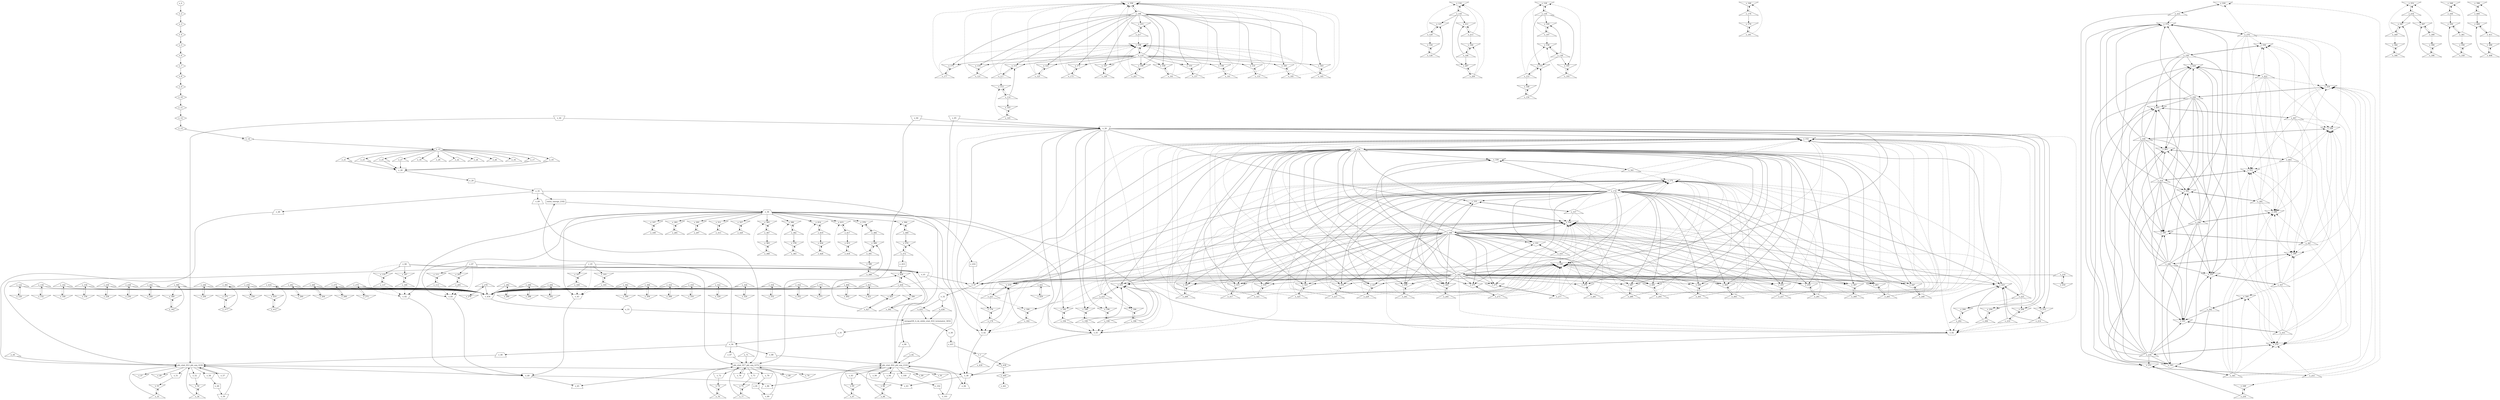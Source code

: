 digraph control_path {
  e_0: entry_node : n ;
  e_1 [shape = invtriangle];
  e_2 [shape = diamond];
  e_3 [shape = diamond];
  e_4 [shape = diamond];
  e_5 [shape = diamond];
  e_6 [shape = diamond];
  e_7 [shape = diamond];
  e_8 [shape = diamond];
  e_9 [shape = diamond];
  e_10 [shape = diamond];
  e_11 [shape = diamond];
  e_12 [shape = diamond];
  e_13 [shape = diamond];
  e_14 [shape = diamond];
  e_15 [shape = diamond];
  e_16 [shape = triangle];
  e_17 [shape = triangle];
  e_18 [shape = triangle];
  e_19 [shape = triangle];
  e_20 [shape = triangle];
  e_21 [shape = triangle];
  e_22 [shape = triangle];
  e_23 [shape = triangle];
  e_24 [shape = triangle];
  e_25 [shape = triangle];
  e_26 [shape = triangle];
  e_27 [shape = triangle];
  e_28 [shape = invtrapezium];
  e_29 [shape = dot];
  e_30 [shape = circle];
  e_31 [shape = circle];
  e_32 [shape = circle];
  e_33 [shape = circle];
  e_34 [shape = trapezium];
  e_35 [shape = trapezium];
  e_36 [shape = trapezium];
  e_37 [shape = invtriangle];
  e_38 [shape = invtrapezium];
  e_39 [shape = invtrapezium];
  e_40 [shape = invtrapezium];
  e_41 [shape = invtrapezium];
  e_42 [shape = invtrapezium];
  e_43 [shape = invtrapezium];
  e_44 [shape = invtrapezium];
  e_45 [shape = trapezium];
  e_46 [shape = trapezium];
  e_47 [shape = invtriangle];
  e_48 [shape = trapezium];
  e_49 [shape = invtriangle];
  e_50 [shape = triangle];
  e_51 [shape = invtrapezium];
  e_52 [shape = invtrapezium];
  e_53 [shape = invtriangle];
  e_54 [shape = invtriangle];
  e_55 [shape = triangle];
  e_56 [shape = triangle];
  e_57 [shape = invtrapezium];
  e_58 [shape = invtrapezium];
  e_59 [shape = invtrapezium];
  e_60 [shape = dot];
  e_61 [shape = invtrapezium];
  e_62 [shape = invtrapezium];
  e_63 [shape = trapezium];
  e_64 [shape = invtrapezium];
  e_65 [shape = trapezium];
  e_66 [shape = trapezium];
  e_67 [shape = trapezium];
  e_68 [shape = invtriangle];
  e_69 [shape = trapezium];
  e_70 [shape = invtriangle];
  e_71 [shape = triangle];
  e_72 [shape = invtrapezium];
  e_73 [shape = invtrapezium];
  e_74 [shape = invtriangle];
  e_75 [shape = invtriangle];
  e_76 [shape = triangle];
  e_77 [shape = triangle];
  e_78 [shape = invtrapezium];
  e_79 [shape = invtrapezium];
  e_80 [shape = invtrapezium];
  e_81 [shape = dot];
  e_82 [shape = invtrapezium];
  e_83 [shape = invtrapezium];
  e_84 [shape = trapezium];
  e_85 [shape = invtrapezium];
  e_86 [shape = trapezium];
  e_87 [shape = trapezium];
  e_88 [shape = trapezium];
  e_89 [shape = invtriangle];
  e_90 [shape = trapezium];
  e_91 [shape = invtriangle];
  e_92 [shape = triangle];
  e_93 [shape = invtrapezium];
  e_94 [shape = invtrapezium];
  e_95 [shape = invtriangle];
  e_96 [shape = invtriangle];
  e_97 [shape = triangle];
  e_98 [shape = triangle];
  e_99 [shape = invtrapezium];
  e_100 [shape = invtrapezium];
  e_101 [shape = invtrapezium];
  e_102 [shape = dot];
  e_103 [shape = invtriangle];
  e_104 [shape = invtriangle];
  e_105 [shape = triangle];
  e_106 [shape = triangle];
  e_107 [shape = invtriangle];
  e_108 [shape = invtriangle];
  e_109 [shape = triangle];
  e_110 [shape = triangle];
  e_111 [shape = invtriangle];
  e_112 [shape = invtriangle];
  e_113 [shape = triangle];
  e_114 [shape = triangle];
  e_115 [shape = invtriangle];
  e_116 [shape = invtriangle];
  e_117 [shape = triangle];
  e_118 [shape = triangle];
  e_119 [shape = invtriangle];
  e_120 [shape = invtriangle];
  e_121 [shape = triangle];
  e_122 [shape = triangle];
  e_123 [shape = invtriangle];
  e_124 [shape = invtriangle];
  e_125 [shape = triangle];
  e_126 [shape = triangle];
  e_127 [shape = invtriangle];
  e_128 [shape = invtriangle];
  e_129 [shape = triangle];
  e_130 [shape = triangle];
  e_131 [shape = invtriangle];
  e_132 [shape = invtriangle];
  e_133 [shape = triangle];
  e_134 [shape = triangle];
  e_135 [shape = invtriangle];
  e_136 [shape = invtriangle];
  e_137 [shape = triangle];
  e_138 [shape = triangle];
  e_139 [shape = invtriangle];
  e_140 [shape = invtriangle];
  e_141 [shape = triangle];
  e_142 [shape = triangle];
  e_143 [shape = invtriangle];
  e_144 [shape = invtriangle];
  e_145 [shape = triangle];
  e_146 [shape = triangle];
  e_147 [shape = invtriangle];
  e_148 [shape = invtriangle];
  e_149 [shape = triangle];
  e_150 [shape = triangle];
  e_151 [shape = invtriangle];
  e_152 [shape = invtriangle];
  e_153 [shape = triangle];
  e_154 [shape = triangle];
  e_155 [shape = invtriangle];
  e_156 [shape = invtriangle];
  e_157 [shape = triangle];
  e_158 [shape = triangle];
  e_159 [shape = invtriangle];
  e_160 [shape = invtriangle];
  e_161 [shape = triangle];
  e_162 [shape = triangle];
  e_163 [shape = invtriangle];
  e_164 [shape = invtriangle];
  e_165 [shape = triangle];
  e_166 [shape = triangle];
  e_167 [shape = invtriangle];
  e_168 [shape = invtriangle];
  e_169 [shape = triangle];
  e_170 [shape = triangle];
  e_171 [shape = invtriangle];
  e_172 [shape = invtriangle];
  e_173 [shape = triangle];
  e_174 [shape = triangle];
  e_175 [shape = invtriangle];
  e_176 [shape = invtriangle];
  e_177 [shape = triangle];
  e_178 [shape = triangle];
  e_179 [shape = invtriangle];
  e_180 [shape = invtriangle];
  e_181 [shape = triangle];
  e_182 [shape = triangle];
  e_183 [shape = invtriangle];
  e_184 [shape = invtriangle];
  e_185 [shape = triangle];
  e_186 [shape = triangle];
  e_187 [shape = invtriangle];
  e_188 [shape = invtriangle];
  e_189 [shape = triangle];
  e_190 [shape = triangle];
  e_191 [shape = invtriangle];
  e_192 [shape = invtriangle];
  e_193 [shape = triangle];
  e_194 [shape = triangle];
  e_195 [shape = invtriangle];
  e_196 [shape = invtriangle];
  e_197 [shape = triangle];
  e_198 [shape = triangle];
  e_199 [shape = invtriangle];
  e_200 [shape = invtriangle];
  e_201 [shape = triangle];
  e_202 [shape = triangle];
  e_203 [shape = invtriangle];
  e_204 [shape = invtriangle];
  e_205 [shape = triangle];
  e_206 [shape = triangle];
  e_207 [shape = invtriangle];
  e_208 [shape = invtriangle];
  e_209 [shape = triangle];
  e_210 [shape = triangle];
  e_211 [shape = invtriangle];
  e_212 [shape = invtriangle];
  e_213 [shape = triangle];
  e_214 [shape = triangle];
  e_215 [shape = invtriangle];
  e_216 [shape = invtriangle];
  e_217 [shape = triangle];
  e_218 [shape = triangle];
  e_219 [shape = invtriangle];
  e_220 [shape = invtriangle];
  e_221 [shape = triangle];
  e_222 [shape = triangle];
  e_223 [shape = invtriangle];
  e_224 [shape = invtriangle];
  e_225 [shape = triangle];
  e_226 [shape = triangle];
  e_227 [shape = invtriangle];
  e_228 [shape = invtriangle];
  e_229 [shape = triangle];
  e_230 [shape = triangle];
  e_231 [shape = invtriangle];
  e_232 [shape = invtriangle];
  e_233 [shape = triangle];
  e_234 [shape = triangle];
  e_235 [shape = invtriangle];
  e_236 [shape = invtriangle];
  e_237 [shape = triangle];
  e_238 [shape = triangle];
  e_239 [shape = invtriangle];
  e_240 [shape = invtriangle];
  e_241 [shape = triangle];
  e_242 [shape = triangle];
  e_243 [shape = invtriangle];
  e_244 [shape = invtriangle];
  e_245 [shape = triangle];
  e_246 [shape = triangle];
  e_247 [shape = invtriangle];
  e_248 [shape = invtriangle];
  e_249 [shape = triangle];
  e_250 [shape = triangle];
  e_251 [shape = invtriangle];
  e_252 [shape = invtriangle];
  e_253 [shape = triangle];
  e_254 [shape = triangle];
  e_255 [shape = invtriangle];
  e_256 [shape = invtriangle];
  e_257 [shape = triangle];
  e_258 [shape = triangle];
  e_259 [shape = invtriangle];
  e_260 [shape = invtriangle];
  e_261 [shape = triangle];
  e_262 [shape = triangle];
  e_263 [shape = invtriangle];
  e_264 [shape = invtriangle];
  e_265 [shape = triangle];
  e_266 [shape = triangle];
  e_267 [shape = invtriangle];
  e_268 [shape = invtriangle];
  e_269 [shape = triangle];
  e_270 [shape = triangle];
  e_271 [shape = invtriangle];
  e_272 [shape = invtriangle];
  e_273 [shape = triangle];
  e_274 [shape = triangle];
  e_275 [shape = invtriangle];
  e_276 [shape = invtriangle];
  e_277 [shape = triangle];
  e_278 [shape = triangle];
  e_279 [shape = invtriangle];
  e_280 [shape = invtriangle];
  e_281 [shape = triangle];
  e_282 [shape = triangle];
  e_283 [shape = invtriangle];
  e_284 [shape = invtriangle];
  e_285 [shape = triangle];
  e_286 [shape = triangle];
  e_287 [shape = invtriangle];
  e_288 [shape = invtriangle];
  e_289 [shape = triangle];
  e_290 [shape = triangle];
  e_291 [shape = invtriangle];
  e_292 [shape = invtriangle];
  e_293 [shape = triangle];
  e_294 [shape = triangle];
  e_295 [shape = invtriangle];
  e_296 [shape = invtriangle];
  e_297 [shape = triangle];
  e_298 [shape = triangle];
  e_299 [shape = invtriangle];
  e_300 [shape = invtriangle];
  e_301 [shape = triangle];
  e_302 [shape = triangle];
  e_303 [shape = invtriangle];
  e_304 [shape = invtriangle];
  e_305 [shape = triangle];
  e_306 [shape = triangle];
  e_307 [shape = invtriangle];
  e_308 [shape = invtriangle];
  e_309 [shape = triangle];
  e_310 [shape = triangle];
  e_311 [shape = invtriangle];
  e_312 [shape = invtriangle];
  e_313 [shape = triangle];
  e_314 [shape = triangle];
  e_315 [shape = invtriangle];
  e_316 [shape = invtriangle];
  e_317 [shape = triangle];
  e_318 [shape = triangle];
  e_319 [shape = invtriangle];
  e_320 [shape = invtriangle];
  e_321 [shape = triangle];
  e_322 [shape = triangle];
  e_323 [shape = invtriangle];
  e_324 [shape = invtriangle];
  e_325 [shape = triangle];
  e_326 [shape = triangle];
  e_327 [shape = invtriangle];
  e_328 [shape = invtriangle];
  e_329 [shape = triangle];
  e_330 [shape = triangle];
  e_331 [shape = invtriangle];
  e_332 [shape = invtriangle];
  e_333 [shape = triangle];
  e_334 [shape = triangle];
  e_335 [shape = invtriangle];
  e_336 [shape = invtriangle];
  e_337 [shape = triangle];
  e_338 [shape = triangle];
  e_339 [shape = invtriangle];
  e_340 [shape = invtriangle];
  e_341 [shape = triangle];
  e_342 [shape = triangle];
  e_343 [shape = invtriangle];
  e_344 [shape = invtriangle];
  e_345 [shape = triangle];
  e_346 [shape = triangle];
  e_347 [shape = invtriangle];
  e_348 [shape = invtriangle];
  e_349 [shape = triangle];
  e_350 [shape = triangle];
  e_351 [shape = invtriangle];
  e_352 [shape = invtriangle];
  e_353 [shape = triangle];
  e_354 [shape = triangle];
  e_355 [shape = invtriangle];
  e_356 [shape = invtriangle];
  e_357 [shape = triangle];
  e_358 [shape = triangle];
  e_359 [shape = invtriangle];
  e_360 [shape = invtriangle];
  e_361 [shape = triangle];
  e_362 [shape = diamond];
  e_363 [shape = invtriangle];
  e_364 [shape = invtriangle];
  e_365 [shape = invtriangle];
  e_366 [shape = triangle];
  e_367 [shape = triangle];
  e_368 [shape = triangle];
  e_369 [shape = triangle];
  e_370 [shape = invtriangle];
  e_371 [shape = invtriangle];
  e_372 [shape = triangle];
  e_373 [shape = triangle];
  e_374 [shape = invtriangle];
  e_375 [shape = invtriangle];
  e_376 [shape = triangle];
  e_377 [shape = diamond];
  e_378 [shape = invtriangle];
  e_379 [shape = invtriangle];
  e_380 [shape = invtriangle];
  e_381 [shape = triangle];
  e_382 [shape = triangle];
  e_383 [shape = triangle];
  e_384 [shape = triangle];
  e_385 [shape = invtriangle];
  e_386 [shape = invtriangle];
  e_387 [shape = triangle];
  e_388 [shape = triangle];
  e_389 [shape = invtriangle];
  e_390 [shape = invtriangle];
  e_391 [shape = triangle];
  e_392 [shape = triangle];
  e_393 [shape = invtriangle];
  e_394 [shape = invtriangle];
  e_395 [shape = triangle];
  e_396 [shape = triangle];
  e_397 [shape = invtriangle];
  e_398 [shape = invtriangle];
  e_399 [shape = triangle];
  e_400 [shape = triangle];
  e_401 [shape = invtriangle];
  e_402 [shape = invtriangle];
  e_403 [shape = triangle];
  e_404 [shape = triangle];
  e_405 [shape = invtriangle];
  e_406 [shape = invtriangle];
  e_407 [shape = triangle];
  e_408 [shape = triangle];
  e_409 [shape = invtriangle];
  e_410 [shape = invtriangle];
  e_411 [shape = triangle];
  e_412 [shape = diamond];
  e_413 [shape = invtriangle];
  e_414 [shape = invtriangle];
  e_415 [shape = invtriangle];
  e_416 [shape = triangle];
  e_417 [shape = triangle];
  e_418 [shape = triangle];
  e_419 [shape = triangle];
  e_420 [shape = invtriangle];
  e_421 [shape = invtriangle];
  e_422 [shape = triangle];
  e_423 [shape = triangle];
  e_424 [shape = invtriangle];
  e_425 [shape = invtriangle];
  e_426 [shape = triangle];
  e_427 [shape = triangle];
  e_428 [shape = invtriangle];
  e_429 [shape = invtriangle];
  e_430 [shape = triangle];
  e_431 [shape = triangle];
  e_432 [shape = dot];
  e_433 [shape = dot];
  e_434 [shape = invtrapezium];
  e_435 [shape = triangle];
  e_436 [shape = triangle];
  e_437 [shape = dot];
  e_438 [shape = diamond];
  e_439 [shape = triangle];
  e_440 [shape = diamond];
  e_441: exit_node : s ;
  e_437 -> e_1;
  e_0 -> e_2;
  e_2 -> e_3;
  e_3 -> e_4;
  e_4 -> e_5;
  e_5 -> e_6;
  e_6 -> e_7;
  e_7 -> e_8;
  e_8 -> e_9;
  e_9 -> e_10;
  e_10 -> e_11;
  e_11 -> e_12;
  e_12 -> e_13;
  e_13 -> e_14;
  e_14 -> e_15;
  e_15 -> e_16;
  e_15 -> e_17;
  e_15 -> e_18;
  e_15 -> e_19;
  e_15 -> e_20;
  e_15 -> e_21;
  e_15 -> e_22;
  e_15 -> e_23;
  e_15 -> e_24;
  e_15 -> e_25;
  e_15 -> e_26;
  e_15 -> e_27;
  e_17 -> e_28;
  e_19 -> e_28;
  e_21 -> e_28;
  e_23 -> e_28;
  e_25 -> e_28;
  e_27 -> e_28;
  e_28 -> e_29;
  e_37 -> e_32;
  e_434 -> e_33;
  e_31 -> e_34;
  e_29 -> e_35;
  e_154 -> e_37;
  e_41 -> e_37;
  e_162 -> e_37;
  e_166 -> e_37;
  e_218 -> e_37;
  e_432 -> e_37;
  e_42 -> e_38;
  e_61 -> e_38;
  e_82 -> e_38;
  e_41 -> e_38[style = dashed];
  e_44 -> e_39;
  e_64 -> e_39;
  e_85 -> e_39;
  e_43 -> e_40;
  e_62 -> e_40;
  e_83 -> e_40;
  e_45 -> e_41;
  e_66 -> e_41;
  e_87 -> e_41;
  e_36 -> e_42;
  e_154 -> e_42[style = dashed];
  e_39 -> e_42[style = dashed];
  e_162 -> e_42[style = dashed];
  e_166 -> e_42[style = dashed];
  e_178 -> e_42[style = dashed];
  e_182 -> e_42[style = dashed];
  e_36 -> e_43;
  e_45 -> e_43[style = dashed];
  e_105 -> e_43[style = dashed];
  e_169 -> e_43[style = dashed];
  e_34 -> e_46;
  e_35 -> e_48;
  e_51 -> e_53;
  e_55 -> e_53[style = dashed];
  e_52 -> e_54;
  e_56 -> e_54[style = dashed];
  e_53 -> e_55;
  e_54 -> e_56;
  e_60 -> e_59;
  e_58 -> e_60;
  e_36 -> e_61;
  e_154 -> e_61[style = dashed];
  e_39 -> e_61[style = dashed];
  e_162 -> e_61[style = dashed];
  e_166 -> e_61[style = dashed];
  e_186 -> e_61[style = dashed];
  e_190 -> e_61[style = dashed];
  e_194 -> e_61[style = dashed];
  e_198 -> e_61[style = dashed];
  e_36 -> e_62;
  e_137 -> e_62[style = dashed];
  e_66 -> e_62[style = dashed];
  e_189 -> e_62[style = dashed];
  e_38 -> e_63;
  e_40 -> e_65;
  e_34 -> e_67;
  e_35 -> e_69;
  e_72 -> e_74;
  e_76 -> e_74[style = dashed];
  e_73 -> e_75;
  e_77 -> e_75[style = dashed];
  e_74 -> e_76;
  e_75 -> e_77;
  e_81 -> e_80;
  e_79 -> e_81;
  e_36 -> e_82;
  e_154 -> e_82[style = dashed];
  e_39 -> e_82[style = dashed];
  e_162 -> e_82[style = dashed];
  e_166 -> e_82[style = dashed];
  e_202 -> e_82[style = dashed];
  e_206 -> e_82[style = dashed];
  e_210 -> e_82[style = dashed];
  e_214 -> e_82[style = dashed];
  e_36 -> e_83;
  e_87 -> e_83[style = dashed];
  e_113 -> e_83[style = dashed];
  e_205 -> e_83[style = dashed];
  e_38 -> e_84;
  e_40 -> e_86;
  e_34 -> e_88;
  e_35 -> e_90;
  e_93 -> e_95;
  e_97 -> e_95[style = dashed];
  e_94 -> e_96;
  e_98 -> e_96[style = dashed];
  e_95 -> e_97;
  e_96 -> e_98;
  e_102 -> e_101;
  e_100 -> e_102;
  e_45 -> e_103;
  e_105 -> e_103[style = dashed];
  e_141 -> e_104[style = dashed];
  e_133 -> e_104[style = dashed];
  e_149 -> e_104[style = dashed];
  e_106 -> e_104[style = dashed];
  e_117 -> e_104[style = dashed];
  e_121 -> e_104[style = dashed];
  e_125 -> e_104[style = dashed];
  e_157 -> e_104[style = dashed];
  e_161 -> e_104[style = dashed];
  e_165 -> e_104[style = dashed];
  e_173 -> e_104[style = dashed];
  e_177 -> e_104[style = dashed];
  e_185 -> e_104[style = dashed];
  e_201 -> e_104[style = dashed];
  e_217 -> e_104[style = dashed];
  e_103 -> e_105;
  e_104 -> e_106;
  e_36 -> e_107;
  e_109 -> e_107[style = dashed];
  e_141 -> e_108[style = dashed];
  e_133 -> e_108[style = dashed];
  e_149 -> e_108[style = dashed];
  e_110 -> e_108[style = dashed];
  e_117 -> e_108[style = dashed];
  e_121 -> e_108[style = dashed];
  e_125 -> e_108[style = dashed];
  e_157 -> e_108[style = dashed];
  e_161 -> e_108[style = dashed];
  e_165 -> e_108[style = dashed];
  e_173 -> e_108[style = dashed];
  e_177 -> e_108[style = dashed];
  e_185 -> e_108[style = dashed];
  e_201 -> e_108[style = dashed];
  e_217 -> e_108[style = dashed];
  e_107 -> e_109;
  e_108 -> e_110;
  e_87 -> e_111;
  e_113 -> e_111[style = dashed];
  e_145 -> e_112[style = dashed];
  e_114 -> e_112[style = dashed];
  e_117 -> e_112[style = dashed];
  e_111 -> e_113;
  e_112 -> e_114;
  e_106 -> e_115;
  e_110 -> e_115;
  e_114 -> e_115;
  e_117 -> e_115[style = dashed];
  e_118 -> e_116[style = dashed];
  e_129 -> e_116[style = dashed];
  e_209 -> e_116[style = dashed];
  e_213 -> e_116[style = dashed];
  e_115 -> e_117;
  e_116 -> e_118;
  e_106 -> e_119;
  e_110 -> e_119;
  e_121 -> e_119[style = dashed];
  e_122 -> e_120[style = dashed];
  e_119 -> e_121;
  e_120 -> e_122;
  e_106 -> e_123;
  e_110 -> e_123;
  e_125 -> e_123[style = dashed];
  e_126 -> e_124[style = dashed];
  e_129 -> e_124[style = dashed];
  e_123 -> e_125;
  e_124 -> e_126;
  e_118 -> e_127;
  e_126 -> e_127;
  e_129 -> e_127[style = dashed];
  e_153 -> e_128[style = dashed];
  e_130 -> e_128[style = dashed];
  e_193 -> e_128[style = dashed];
  e_197 -> e_128[style = dashed];
  e_127 -> e_129;
  e_128 -> e_130;
  e_106 -> e_131;
  e_110 -> e_131;
  e_133 -> e_131[style = dashed];
  e_134 -> e_132[style = dashed];
  e_131 -> e_133;
  e_132 -> e_134;
  e_66 -> e_135;
  e_137 -> e_135[style = dashed];
  e_138 -> e_136[style = dashed];
  e_153 -> e_136[style = dashed];
  e_193 -> e_136[style = dashed];
  e_197 -> e_136[style = dashed];
  e_135 -> e_137;
  e_136 -> e_138;
  e_106 -> e_139;
  e_110 -> e_139;
  e_141 -> e_139[style = dashed];
  e_142 -> e_140[style = dashed];
  e_139 -> e_141;
  e_140 -> e_142;
  e_114 -> e_143;
  e_145 -> e_143[style = dashed];
  e_146 -> e_144[style = dashed];
  e_209 -> e_144[style = dashed];
  e_213 -> e_144[style = dashed];
  e_143 -> e_145;
  e_144 -> e_146;
  e_106 -> e_147;
  e_110 -> e_147;
  e_149 -> e_147[style = dashed];
  e_150 -> e_148[style = dashed];
  e_153 -> e_148[style = dashed];
  e_147 -> e_149;
  e_148 -> e_150;
  e_138 -> e_151;
  e_150 -> e_151;
  e_130 -> e_151;
  e_153 -> e_151[style = dashed];
  e_39 -> e_152;
  e_154 -> e_152[style = dashed];
  e_221 -> e_152[style = dashed];
  e_225 -> e_152[style = dashed];
  e_229 -> e_152[style = dashed];
  e_233 -> e_152[style = dashed];
  e_237 -> e_152[style = dashed];
  e_241 -> e_152[style = dashed];
  e_245 -> e_152[style = dashed];
  e_249 -> e_152[style = dashed];
  e_257 -> e_152[style = dashed];
  e_261 -> e_152[style = dashed];
  e_265 -> e_152[style = dashed];
  e_269 -> e_152[style = dashed];
  e_273 -> e_152[style = dashed];
  e_277 -> e_152[style = dashed];
  e_281 -> e_152[style = dashed];
  e_289 -> e_152[style = dashed];
  e_293 -> e_152[style = dashed];
  e_301 -> e_152[style = dashed];
  e_305 -> e_152[style = dashed];
  e_309 -> e_152[style = dashed];
  e_317 -> e_152[style = dashed];
  e_321 -> e_152[style = dashed];
  e_325 -> e_152[style = dashed];
  e_333 -> e_152[style = dashed];
  e_337 -> e_152[style = dashed];
  e_341 -> e_152[style = dashed];
  e_151 -> e_153;
  e_152 -> e_154;
  e_106 -> e_155;
  e_110 -> e_155;
  e_157 -> e_155[style = dashed];
  e_158 -> e_156[style = dashed];
  e_155 -> e_157;
  e_156 -> e_158;
  e_106 -> e_159;
  e_110 -> e_159;
  e_161 -> e_159[style = dashed];
  e_39 -> e_160;
  e_162 -> e_160[style = dashed];
  e_221 -> e_160[style = dashed];
  e_225 -> e_160[style = dashed];
  e_229 -> e_160[style = dashed];
  e_233 -> e_160[style = dashed];
  e_237 -> e_160[style = dashed];
  e_241 -> e_160[style = dashed];
  e_245 -> e_160[style = dashed];
  e_249 -> e_160[style = dashed];
  e_257 -> e_160[style = dashed];
  e_261 -> e_160[style = dashed];
  e_265 -> e_160[style = dashed];
  e_269 -> e_160[style = dashed];
  e_273 -> e_160[style = dashed];
  e_277 -> e_160[style = dashed];
  e_281 -> e_160[style = dashed];
  e_289 -> e_160[style = dashed];
  e_293 -> e_160[style = dashed];
  e_301 -> e_160[style = dashed];
  e_305 -> e_160[style = dashed];
  e_309 -> e_160[style = dashed];
  e_317 -> e_160[style = dashed];
  e_321 -> e_160[style = dashed];
  e_325 -> e_160[style = dashed];
  e_333 -> e_160[style = dashed];
  e_337 -> e_160[style = dashed];
  e_341 -> e_160[style = dashed];
  e_159 -> e_161;
  e_160 -> e_162;
  e_106 -> e_163;
  e_110 -> e_163;
  e_165 -> e_163[style = dashed];
  e_39 -> e_164;
  e_166 -> e_164[style = dashed];
  e_221 -> e_164[style = dashed];
  e_225 -> e_164[style = dashed];
  e_229 -> e_164[style = dashed];
  e_233 -> e_164[style = dashed];
  e_237 -> e_164[style = dashed];
  e_241 -> e_164[style = dashed];
  e_245 -> e_164[style = dashed];
  e_249 -> e_164[style = dashed];
  e_257 -> e_164[style = dashed];
  e_261 -> e_164[style = dashed];
  e_265 -> e_164[style = dashed];
  e_269 -> e_164[style = dashed];
  e_273 -> e_164[style = dashed];
  e_277 -> e_164[style = dashed];
  e_281 -> e_164[style = dashed];
  e_289 -> e_164[style = dashed];
  e_293 -> e_164[style = dashed];
  e_301 -> e_164[style = dashed];
  e_305 -> e_164[style = dashed];
  e_309 -> e_164[style = dashed];
  e_317 -> e_164[style = dashed];
  e_321 -> e_164[style = dashed];
  e_325 -> e_164[style = dashed];
  e_333 -> e_164[style = dashed];
  e_337 -> e_164[style = dashed];
  e_341 -> e_164[style = dashed];
  e_163 -> e_165;
  e_164 -> e_166;
  e_45 -> e_167;
  e_169 -> e_167[style = dashed];
  e_170 -> e_168[style = dashed];
  e_181 -> e_168[style = dashed];
  e_167 -> e_169;
  e_168 -> e_170;
  e_106 -> e_171;
  e_110 -> e_171;
  e_173 -> e_171[style = dashed];
  e_174 -> e_172[style = dashed];
  e_221 -> e_172[style = dashed];
  e_225 -> e_172[style = dashed];
  e_229 -> e_172[style = dashed];
  e_233 -> e_172[style = dashed];
  e_237 -> e_172[style = dashed];
  e_241 -> e_172[style = dashed];
  e_245 -> e_172[style = dashed];
  e_249 -> e_172[style = dashed];
  e_257 -> e_172[style = dashed];
  e_261 -> e_172[style = dashed];
  e_265 -> e_172[style = dashed];
  e_269 -> e_172[style = dashed];
  e_273 -> e_172[style = dashed];
  e_277 -> e_172[style = dashed];
  e_281 -> e_172[style = dashed];
  e_289 -> e_172[style = dashed];
  e_293 -> e_172[style = dashed];
  e_301 -> e_172[style = dashed];
  e_305 -> e_172[style = dashed];
  e_309 -> e_172[style = dashed];
  e_317 -> e_172[style = dashed];
  e_321 -> e_172[style = dashed];
  e_325 -> e_172[style = dashed];
  e_333 -> e_172[style = dashed];
  e_337 -> e_172[style = dashed];
  e_341 -> e_172[style = dashed];
  e_171 -> e_173;
  e_172 -> e_174;
  e_106 -> e_175;
  e_110 -> e_175;
  e_177 -> e_175[style = dashed];
  e_39 -> e_176;
  e_178 -> e_176[style = dashed];
  e_221 -> e_176[style = dashed];
  e_175 -> e_177;
  e_176 -> e_178;
  e_170 -> e_179;
  e_181 -> e_179[style = dashed];
  e_39 -> e_180;
  e_182 -> e_180[style = dashed];
  e_221 -> e_180[style = dashed];
  e_179 -> e_181;
  e_180 -> e_182;
  e_106 -> e_183;
  e_110 -> e_183;
  e_185 -> e_183[style = dashed];
  e_39 -> e_184;
  e_186 -> e_184[style = dashed];
  e_233 -> e_184[style = dashed];
  e_183 -> e_185;
  e_184 -> e_186;
  e_66 -> e_187;
  e_189 -> e_187[style = dashed];
  e_39 -> e_188;
  e_190 -> e_188[style = dashed];
  e_233 -> e_188[style = dashed];
  e_187 -> e_189;
  e_188 -> e_190;
  e_138 -> e_191;
  e_130 -> e_191;
  e_193 -> e_191[style = dashed];
  e_39 -> e_192;
  e_194 -> e_192[style = dashed];
  e_233 -> e_192[style = dashed];
  e_191 -> e_193;
  e_192 -> e_194;
  e_138 -> e_195;
  e_130 -> e_195;
  e_197 -> e_195[style = dashed];
  e_39 -> e_196;
  e_198 -> e_196[style = dashed];
  e_233 -> e_196[style = dashed];
  e_195 -> e_197;
  e_196 -> e_198;
  e_106 -> e_199;
  e_110 -> e_199;
  e_201 -> e_199[style = dashed];
  e_39 -> e_200;
  e_202 -> e_200[style = dashed];
  e_225 -> e_200[style = dashed];
  e_199 -> e_201;
  e_200 -> e_202;
  e_87 -> e_203;
  e_205 -> e_203[style = dashed];
  e_39 -> e_204;
  e_206 -> e_204[style = dashed];
  e_225 -> e_204[style = dashed];
  e_203 -> e_205;
  e_204 -> e_206;
  e_146 -> e_207;
  e_118 -> e_207;
  e_209 -> e_207[style = dashed];
  e_39 -> e_208;
  e_210 -> e_208[style = dashed];
  e_225 -> e_208[style = dashed];
  e_207 -> e_209;
  e_208 -> e_210;
  e_146 -> e_211;
  e_118 -> e_211;
  e_213 -> e_211[style = dashed];
  e_39 -> e_212;
  e_214 -> e_212[style = dashed];
  e_225 -> e_212[style = dashed];
  e_211 -> e_213;
  e_212 -> e_214;
  e_106 -> e_215;
  e_110 -> e_215;
  e_217 -> e_215[style = dashed];
  e_218 -> e_216[style = dashed];
  e_215 -> e_217;
  e_216 -> e_218;
  e_154 -> e_219;
  e_162 -> e_219;
  e_166 -> e_219;
  e_174 -> e_219;
  e_178 -> e_219;
  e_182 -> e_219;
  e_221 -> e_219[style = dashed];
  e_222 -> e_220[style = dashed];
  e_253 -> e_220[style = dashed];
  e_376 -> e_220[style = dashed];
  e_219 -> e_221;
  e_220 -> e_222;
  e_154 -> e_223;
  e_162 -> e_223;
  e_166 -> e_223;
  e_174 -> e_223;
  e_202 -> e_223;
  e_206 -> e_223;
  e_210 -> e_223;
  e_214 -> e_223;
  e_225 -> e_223[style = dashed];
  e_226 -> e_224[style = dashed];
  e_253 -> e_224[style = dashed];
  e_345 -> e_224[style = dashed];
  e_353 -> e_224[style = dashed];
  e_357 -> e_224[style = dashed];
  e_376 -> e_224[style = dashed];
  e_387 -> e_224[style = dashed];
  e_395 -> e_224[style = dashed];
  e_403 -> e_224[style = dashed];
  e_407 -> e_224[style = dashed];
  e_422 -> e_224[style = dashed];
  e_223 -> e_225;
  e_224 -> e_226;
  e_154 -> e_227;
  e_162 -> e_227;
  e_166 -> e_227;
  e_174 -> e_227;
  e_229 -> e_227[style = dashed];
  e_230 -> e_228[style = dashed];
  e_227 -> e_229;
  e_228 -> e_230;
  e_154 -> e_231;
  e_162 -> e_231;
  e_166 -> e_231;
  e_174 -> e_231;
  e_186 -> e_231;
  e_190 -> e_231;
  e_194 -> e_231;
  e_198 -> e_231;
  e_233 -> e_231[style = dashed];
  e_234 -> e_232[style = dashed];
  e_253 -> e_232[style = dashed];
  e_345 -> e_232[style = dashed];
  e_353 -> e_232[style = dashed];
  e_357 -> e_232[style = dashed];
  e_376 -> e_232[style = dashed];
  e_387 -> e_232[style = dashed];
  e_395 -> e_232[style = dashed];
  e_403 -> e_232[style = dashed];
  e_407 -> e_232[style = dashed];
  e_422 -> e_232[style = dashed];
  e_231 -> e_233;
  e_232 -> e_234;
  e_154 -> e_235;
  e_162 -> e_235;
  e_166 -> e_235;
  e_174 -> e_235;
  e_237 -> e_235[style = dashed];
  e_238 -> e_236[style = dashed];
  e_235 -> e_237;
  e_236 -> e_238;
  e_154 -> e_239;
  e_162 -> e_239;
  e_166 -> e_239;
  e_174 -> e_239;
  e_241 -> e_239[style = dashed];
  e_242 -> e_240[style = dashed];
  e_239 -> e_241;
  e_240 -> e_242;
  e_154 -> e_243;
  e_162 -> e_243;
  e_166 -> e_243;
  e_174 -> e_243;
  e_245 -> e_243[style = dashed];
  e_246 -> e_244[style = dashed];
  e_243 -> e_245;
  e_244 -> e_246;
  e_154 -> e_247;
  e_162 -> e_247;
  e_166 -> e_247;
  e_174 -> e_247;
  e_249 -> e_247[style = dashed];
  e_250 -> e_248[style = dashed];
  e_253 -> e_248[style = dashed];
  e_247 -> e_249;
  e_248 -> e_250;
  e_222 -> e_251;
  e_226 -> e_251;
  e_234 -> e_251;
  e_250 -> e_251;
  e_253 -> e_251[style = dashed];
  e_254 -> e_252[style = dashed];
  e_349 -> e_252[style = dashed];
  e_399 -> e_252[style = dashed];
  e_251 -> e_253;
  e_252 -> e_254;
  e_154 -> e_255;
  e_162 -> e_255;
  e_166 -> e_255;
  e_174 -> e_255;
  e_257 -> e_255[style = dashed];
  e_258 -> e_256[style = dashed];
  e_255 -> e_257;
  e_256 -> e_258;
  e_154 -> e_259;
  e_162 -> e_259;
  e_166 -> e_259;
  e_174 -> e_259;
  e_261 -> e_259[style = dashed];
  e_262 -> e_260[style = dashed];
  e_259 -> e_261;
  e_260 -> e_262;
  e_154 -> e_263;
  e_162 -> e_263;
  e_166 -> e_263;
  e_174 -> e_263;
  e_265 -> e_263[style = dashed];
  e_266 -> e_264[style = dashed];
  e_263 -> e_265;
  e_264 -> e_266;
  e_154 -> e_267;
  e_162 -> e_267;
  e_166 -> e_267;
  e_174 -> e_267;
  e_269 -> e_267[style = dashed];
  e_270 -> e_268[style = dashed];
  e_267 -> e_269;
  e_268 -> e_270;
  e_154 -> e_271;
  e_162 -> e_271;
  e_166 -> e_271;
  e_174 -> e_271;
  e_273 -> e_271[style = dashed];
  e_274 -> e_272[style = dashed];
  e_271 -> e_273;
  e_272 -> e_274;
  e_154 -> e_275;
  e_162 -> e_275;
  e_166 -> e_275;
  e_174 -> e_275;
  e_277 -> e_275[style = dashed];
  e_278 -> e_276[style = dashed];
  e_275 -> e_277;
  e_276 -> e_278;
  e_154 -> e_279;
  e_162 -> e_279;
  e_166 -> e_279;
  e_174 -> e_279;
  e_281 -> e_279[style = dashed];
  e_282 -> e_280[style = dashed];
  e_279 -> e_281;
  e_280 -> e_282;
  e_36 -> e_283;
  e_285 -> e_283[style = dashed];
  e_286 -> e_284[style = dashed];
  e_345 -> e_284[style = dashed];
  e_353 -> e_284[style = dashed];
  e_357 -> e_284[style = dashed];
  e_376 -> e_284[style = dashed];
  e_387 -> e_284[style = dashed];
  e_395 -> e_284[style = dashed];
  e_403 -> e_284[style = dashed];
  e_407 -> e_284[style = dashed];
  e_422 -> e_284[style = dashed];
  e_283 -> e_285;
  e_284 -> e_286;
  e_154 -> e_287;
  e_162 -> e_287;
  e_166 -> e_287;
  e_174 -> e_287;
  e_289 -> e_287[style = dashed];
  e_290 -> e_288[style = dashed];
  e_287 -> e_289;
  e_288 -> e_290;
  e_154 -> e_291;
  e_162 -> e_291;
  e_166 -> e_291;
  e_174 -> e_291;
  e_293 -> e_291[style = dashed];
  e_294 -> e_292[style = dashed];
  e_291 -> e_293;
  e_292 -> e_294;
  e_36 -> e_295;
  e_297 -> e_295[style = dashed];
  e_298 -> e_296[style = dashed];
  e_345 -> e_296[style = dashed];
  e_353 -> e_296[style = dashed];
  e_357 -> e_296[style = dashed];
  e_376 -> e_296[style = dashed];
  e_387 -> e_296[style = dashed];
  e_395 -> e_296[style = dashed];
  e_403 -> e_296[style = dashed];
  e_407 -> e_296[style = dashed];
  e_422 -> e_296[style = dashed];
  e_295 -> e_297;
  e_296 -> e_298;
  e_154 -> e_299;
  e_162 -> e_299;
  e_166 -> e_299;
  e_174 -> e_299;
  e_301 -> e_299[style = dashed];
  e_302 -> e_300[style = dashed];
  e_299 -> e_301;
  e_300 -> e_302;
  e_154 -> e_303;
  e_162 -> e_303;
  e_166 -> e_303;
  e_174 -> e_303;
  e_305 -> e_303[style = dashed];
  e_306 -> e_304[style = dashed];
  e_303 -> e_305;
  e_304 -> e_306;
  e_154 -> e_307;
  e_162 -> e_307;
  e_166 -> e_307;
  e_174 -> e_307;
  e_309 -> e_307[style = dashed];
  e_310 -> e_308[style = dashed];
  e_307 -> e_309;
  e_308 -> e_310;
  e_36 -> e_311;
  e_313 -> e_311[style = dashed];
  e_314 -> e_312[style = dashed];
  e_345 -> e_312[style = dashed];
  e_353 -> e_312[style = dashed];
  e_357 -> e_312[style = dashed];
  e_376 -> e_312[style = dashed];
  e_387 -> e_312[style = dashed];
  e_395 -> e_312[style = dashed];
  e_403 -> e_312[style = dashed];
  e_407 -> e_312[style = dashed];
  e_422 -> e_312[style = dashed];
  e_311 -> e_313;
  e_312 -> e_314;
  e_154 -> e_315;
  e_162 -> e_315;
  e_166 -> e_315;
  e_174 -> e_315;
  e_317 -> e_315[style = dashed];
  e_318 -> e_316[style = dashed];
  e_315 -> e_317;
  e_316 -> e_318;
  e_154 -> e_319;
  e_162 -> e_319;
  e_166 -> e_319;
  e_174 -> e_319;
  e_321 -> e_319[style = dashed];
  e_322 -> e_320[style = dashed];
  e_319 -> e_321;
  e_320 -> e_322;
  e_154 -> e_323;
  e_162 -> e_323;
  e_166 -> e_323;
  e_174 -> e_323;
  e_325 -> e_323[style = dashed];
  e_326 -> e_324[style = dashed];
  e_323 -> e_325;
  e_324 -> e_326;
  e_36 -> e_327;
  e_329 -> e_327[style = dashed];
  e_330 -> e_328[style = dashed];
  e_345 -> e_328[style = dashed];
  e_353 -> e_328[style = dashed];
  e_357 -> e_328[style = dashed];
  e_376 -> e_328[style = dashed];
  e_387 -> e_328[style = dashed];
  e_395 -> e_328[style = dashed];
  e_403 -> e_328[style = dashed];
  e_407 -> e_328[style = dashed];
  e_422 -> e_328[style = dashed];
  e_327 -> e_329;
  e_328 -> e_330;
  e_154 -> e_331;
  e_162 -> e_331;
  e_166 -> e_331;
  e_174 -> e_331;
  e_333 -> e_331[style = dashed];
  e_334 -> e_332[style = dashed];
  e_331 -> e_333;
  e_332 -> e_334;
  e_154 -> e_335;
  e_162 -> e_335;
  e_166 -> e_335;
  e_174 -> e_335;
  e_337 -> e_335[style = dashed];
  e_338 -> e_336[style = dashed];
  e_376 -> e_336[style = dashed];
  e_387 -> e_336[style = dashed];
  e_395 -> e_336[style = dashed];
  e_403 -> e_336[style = dashed];
  e_407 -> e_336[style = dashed];
  e_422 -> e_336[style = dashed];
  e_335 -> e_337;
  e_336 -> e_338;
  e_154 -> e_339;
  e_162 -> e_339;
  e_166 -> e_339;
  e_174 -> e_339;
  e_341 -> e_339[style = dashed];
  e_342 -> e_340[style = dashed];
  e_345 -> e_340[style = dashed];
  e_353 -> e_340[style = dashed];
  e_357 -> e_340[style = dashed];
  e_339 -> e_341;
  e_340 -> e_342;
  e_226 -> e_343;
  e_234 -> e_343;
  e_286 -> e_343;
  e_298 -> e_343;
  e_314 -> e_343;
  e_330 -> e_343;
  e_342 -> e_343;
  e_345 -> e_343[style = dashed];
  e_346 -> e_344[style = dashed];
  e_349 -> e_344[style = dashed];
  e_343 -> e_345;
  e_344 -> e_346;
  e_254 -> e_347;
  e_346 -> e_347;
  e_349 -> e_347[style = dashed];
  e_350 -> e_348[style = dashed];
  e_361 -> e_348[style = dashed];
  e_347 -> e_349;
  e_348 -> e_350;
  e_226 -> e_351;
  e_234 -> e_351;
  e_286 -> e_351;
  e_298 -> e_351;
  e_314 -> e_351;
  e_330 -> e_351;
  e_342 -> e_351;
  e_353 -> e_351[style = dashed];
  e_354 -> e_352[style = dashed];
  e_351 -> e_353;
  e_352 -> e_354;
  e_226 -> e_355;
  e_234 -> e_355;
  e_286 -> e_355;
  e_298 -> e_355;
  e_314 -> e_355;
  e_330 -> e_355;
  e_342 -> e_355;
  e_357 -> e_355[style = dashed];
  e_358 -> e_356[style = dashed];
  e_361 -> e_356[style = dashed];
  e_355 -> e_357;
  e_356 -> e_358;
  e_350 -> e_359;
  e_358 -> e_359;
  e_361 -> e_359[style = dashed];
  e_362 -> e_360[style = dashed];
  e_366 -> e_360[style = dashed];
  e_359 -> e_361;
  e_360 -> e_362;
  e_367 -> e_363;
  e_368 -> e_363[style = dashed];
  e_36 -> e_364;
  e_369 -> e_364[style = dashed];
  e_372 -> e_364[style = dashed];
  e_36 -> e_365;
  e_367 -> e_365[style = dashed];
  e_368 -> e_365[style = dashed];
  e_362 -> e_366;
  e_365 -> e_367;
  e_363 -> e_368;
  e_364 -> e_369;
  e_369 -> e_370;
  e_372 -> e_370[style = dashed];
  e_430 -> e_370[style = dashed];
  e_373 -> e_371[style = dashed];
  e_370 -> e_372;
  e_371 -> e_373;
  e_222 -> e_374;
  e_226 -> e_374;
  e_234 -> e_374;
  e_286 -> e_374;
  e_298 -> e_374;
  e_314 -> e_374;
  e_330 -> e_374;
  e_338 -> e_374;
  e_376 -> e_374[style = dashed];
  e_377 -> e_375[style = dashed];
  e_381 -> e_375[style = dashed];
  e_374 -> e_376;
  e_375 -> e_377;
  e_382 -> e_378;
  e_383 -> e_378[style = dashed];
  e_36 -> e_379;
  e_384 -> e_379[style = dashed];
  e_391 -> e_379[style = dashed];
  e_36 -> e_380;
  e_382 -> e_380[style = dashed];
  e_383 -> e_380[style = dashed];
  e_377 -> e_381;
  e_380 -> e_382;
  e_378 -> e_383;
  e_379 -> e_384;
  e_226 -> e_385;
  e_234 -> e_385;
  e_286 -> e_385;
  e_298 -> e_385;
  e_314 -> e_385;
  e_330 -> e_385;
  e_338 -> e_385;
  e_387 -> e_385[style = dashed];
  e_388 -> e_386[style = dashed];
  e_391 -> e_386[style = dashed];
  e_385 -> e_387;
  e_386 -> e_388;
  e_384 -> e_389;
  e_388 -> e_389;
  e_391 -> e_389[style = dashed];
  e_392 -> e_390[style = dashed];
  e_430 -> e_390[style = dashed];
  e_389 -> e_391;
  e_390 -> e_392;
  e_226 -> e_393;
  e_234 -> e_393;
  e_286 -> e_393;
  e_298 -> e_393;
  e_314 -> e_393;
  e_330 -> e_393;
  e_338 -> e_393;
  e_395 -> e_393[style = dashed];
  e_396 -> e_394[style = dashed];
  e_399 -> e_394[style = dashed];
  e_393 -> e_395;
  e_394 -> e_396;
  e_254 -> e_397;
  e_396 -> e_397;
  e_399 -> e_397[style = dashed];
  e_400 -> e_398[style = dashed];
  e_411 -> e_398[style = dashed];
  e_397 -> e_399;
  e_398 -> e_400;
  e_226 -> e_401;
  e_234 -> e_401;
  e_286 -> e_401;
  e_298 -> e_401;
  e_314 -> e_401;
  e_330 -> e_401;
  e_338 -> e_401;
  e_403 -> e_401[style = dashed];
  e_404 -> e_402[style = dashed];
  e_401 -> e_403;
  e_402 -> e_404;
  e_226 -> e_405;
  e_234 -> e_405;
  e_286 -> e_405;
  e_298 -> e_405;
  e_314 -> e_405;
  e_330 -> e_405;
  e_338 -> e_405;
  e_407 -> e_405[style = dashed];
  e_408 -> e_406[style = dashed];
  e_411 -> e_406[style = dashed];
  e_405 -> e_407;
  e_406 -> e_408;
  e_400 -> e_409;
  e_408 -> e_409;
  e_411 -> e_409[style = dashed];
  e_412 -> e_410[style = dashed];
  e_416 -> e_410[style = dashed];
  e_409 -> e_411;
  e_410 -> e_412;
  e_417 -> e_413;
  e_418 -> e_413[style = dashed];
  e_36 -> e_414;
  e_419 -> e_414[style = dashed];
  e_426 -> e_414[style = dashed];
  e_36 -> e_415;
  e_417 -> e_415[style = dashed];
  e_418 -> e_415[style = dashed];
  e_412 -> e_416;
  e_415 -> e_417;
  e_413 -> e_418;
  e_414 -> e_419;
  e_226 -> e_420;
  e_234 -> e_420;
  e_286 -> e_420;
  e_298 -> e_420;
  e_314 -> e_420;
  e_330 -> e_420;
  e_338 -> e_420;
  e_422 -> e_420[style = dashed];
  e_423 -> e_421[style = dashed];
  e_420 -> e_422;
  e_421 -> e_423;
  e_419 -> e_424;
  e_426 -> e_424[style = dashed];
  e_427 -> e_425[style = dashed];
  e_430 -> e_425[style = dashed];
  e_424 -> e_426;
  e_425 -> e_427;
  e_392 -> e_428;
  e_427 -> e_428;
  e_433 -> e_428;
  e_430 -> e_428[style = dashed];
  e_431 -> e_429[style = dashed];
  e_428 -> e_430;
  e_429 -> e_431;
  e_36 -> e_432;
  e_372 -> e_433;
  e_134 -> e_434;
  e_142 -> e_434;
  e_122 -> e_434;
  e_158 -> e_434;
  e_230 -> e_434;
  e_238 -> e_434;
  e_242 -> e_434;
  e_246 -> e_434;
  e_258 -> e_434;
  e_262 -> e_434;
  e_266 -> e_434;
  e_270 -> e_434;
  e_274 -> e_434;
  e_278 -> e_434;
  e_282 -> e_434;
  e_290 -> e_434;
  e_294 -> e_434;
  e_302 -> e_434;
  e_306 -> e_434;
  e_310 -> e_434;
  e_318 -> e_434;
  e_322 -> e_434;
  e_326 -> e_434;
  e_334 -> e_434;
  e_354 -> e_434;
  e_366 -> e_434;
  e_373 -> e_434;
  e_381 -> e_434;
  e_404 -> e_434;
  e_416 -> e_434;
  e_423 -> e_434;
  e_430 -> e_434;
  e_431 -> e_434;
  e_32 -> e_435;
  e_32 -> e_436;
  e_30 -> e_437;
  e_1 -> e_438;
  e_1 -> e_439;
  e_438 -> e_440;
  e_440 -> e_441;
  zeropad3D_A_do_while_stmt_810_terminator_3654 [shape=rectangle];
e_33 -> zeropad3D_A_do_while_stmt_810_terminator_3654;
e_436 -> zeropad3D_A_do_while_stmt_810_terminator_3654;
e_435 -> zeropad3D_A_do_while_stmt_810_terminator_3654;
zeropad3D_A_do_while_stmt_810_terminator_3654 -> e_31;
zeropad3D_A_do_while_stmt_810_terminator_3654 -> e_30;
  phi_stmt_812_phi_seq_2230 [shape=rectangle];
e_46 -> phi_stmt_812_phi_seq_2230;
phi_stmt_812_phi_seq_2230 -> e_51;
phi_stmt_812_phi_seq_2230 -> e_52;
phi_stmt_812_phi_seq_2230 -> e_47;
e_55 -> phi_stmt_812_phi_seq_2230;
e_56 -> phi_stmt_812_phi_seq_2230;
e_48 -> phi_stmt_812_phi_seq_2230;
phi_stmt_812_phi_seq_2230 -> e_57;
phi_stmt_812_phi_seq_2230 -> e_58;
phi_stmt_812_phi_seq_2230 -> e_49;
e_57 -> phi_stmt_812_phi_seq_2230;
e_59 -> phi_stmt_812_phi_seq_2230;
e_44 -> phi_stmt_812_phi_seq_2230;
e_45 -> phi_stmt_812_phi_seq_2230;
phi_stmt_812_phi_seq_2230 -> e_38;
phi_stmt_812_phi_seq_2230 -> e_40;
e_50 -> phi_stmt_812_phi_seq_2230;
  phi_stmt_817_phi_seq_2274 [shape=rectangle];
e_67 -> phi_stmt_817_phi_seq_2274;
phi_stmt_817_phi_seq_2274 -> e_72;
phi_stmt_817_phi_seq_2274 -> e_73;
phi_stmt_817_phi_seq_2274 -> e_68;
e_76 -> phi_stmt_817_phi_seq_2274;
e_77 -> phi_stmt_817_phi_seq_2274;
e_69 -> phi_stmt_817_phi_seq_2274;
phi_stmt_817_phi_seq_2274 -> e_78;
phi_stmt_817_phi_seq_2274 -> e_79;
phi_stmt_817_phi_seq_2274 -> e_70;
e_78 -> phi_stmt_817_phi_seq_2274;
e_80 -> phi_stmt_817_phi_seq_2274;
e_64 -> phi_stmt_817_phi_seq_2274;
e_66 -> phi_stmt_817_phi_seq_2274;
phi_stmt_817_phi_seq_2274 -> e_63;
phi_stmt_817_phi_seq_2274 -> e_65;
e_71 -> phi_stmt_817_phi_seq_2274;
  phi_stmt_822_phi_seq_2318 [shape=rectangle];
e_88 -> phi_stmt_822_phi_seq_2318;
phi_stmt_822_phi_seq_2318 -> e_93;
phi_stmt_822_phi_seq_2318 -> e_94;
phi_stmt_822_phi_seq_2318 -> e_89;
e_97 -> phi_stmt_822_phi_seq_2318;
e_98 -> phi_stmt_822_phi_seq_2318;
e_90 -> phi_stmt_822_phi_seq_2318;
phi_stmt_822_phi_seq_2318 -> e_99;
phi_stmt_822_phi_seq_2318 -> e_100;
phi_stmt_822_phi_seq_2318 -> e_91;
e_99 -> phi_stmt_822_phi_seq_2318;
e_101 -> phi_stmt_822_phi_seq_2318;
e_85 -> phi_stmt_822_phi_seq_2318;
e_87 -> phi_stmt_822_phi_seq_2318;
phi_stmt_822_phi_seq_2318 -> e_84;
phi_stmt_822_phi_seq_2318 -> e_86;
e_92 -> phi_stmt_822_phi_seq_2318;
entry_tmerge_2182 [shape = rectangle]; 
e_34 -> entry_tmerge_2182;
e_35 -> entry_tmerge_2182;
entry_tmerge_2182 -> e_36;
}
